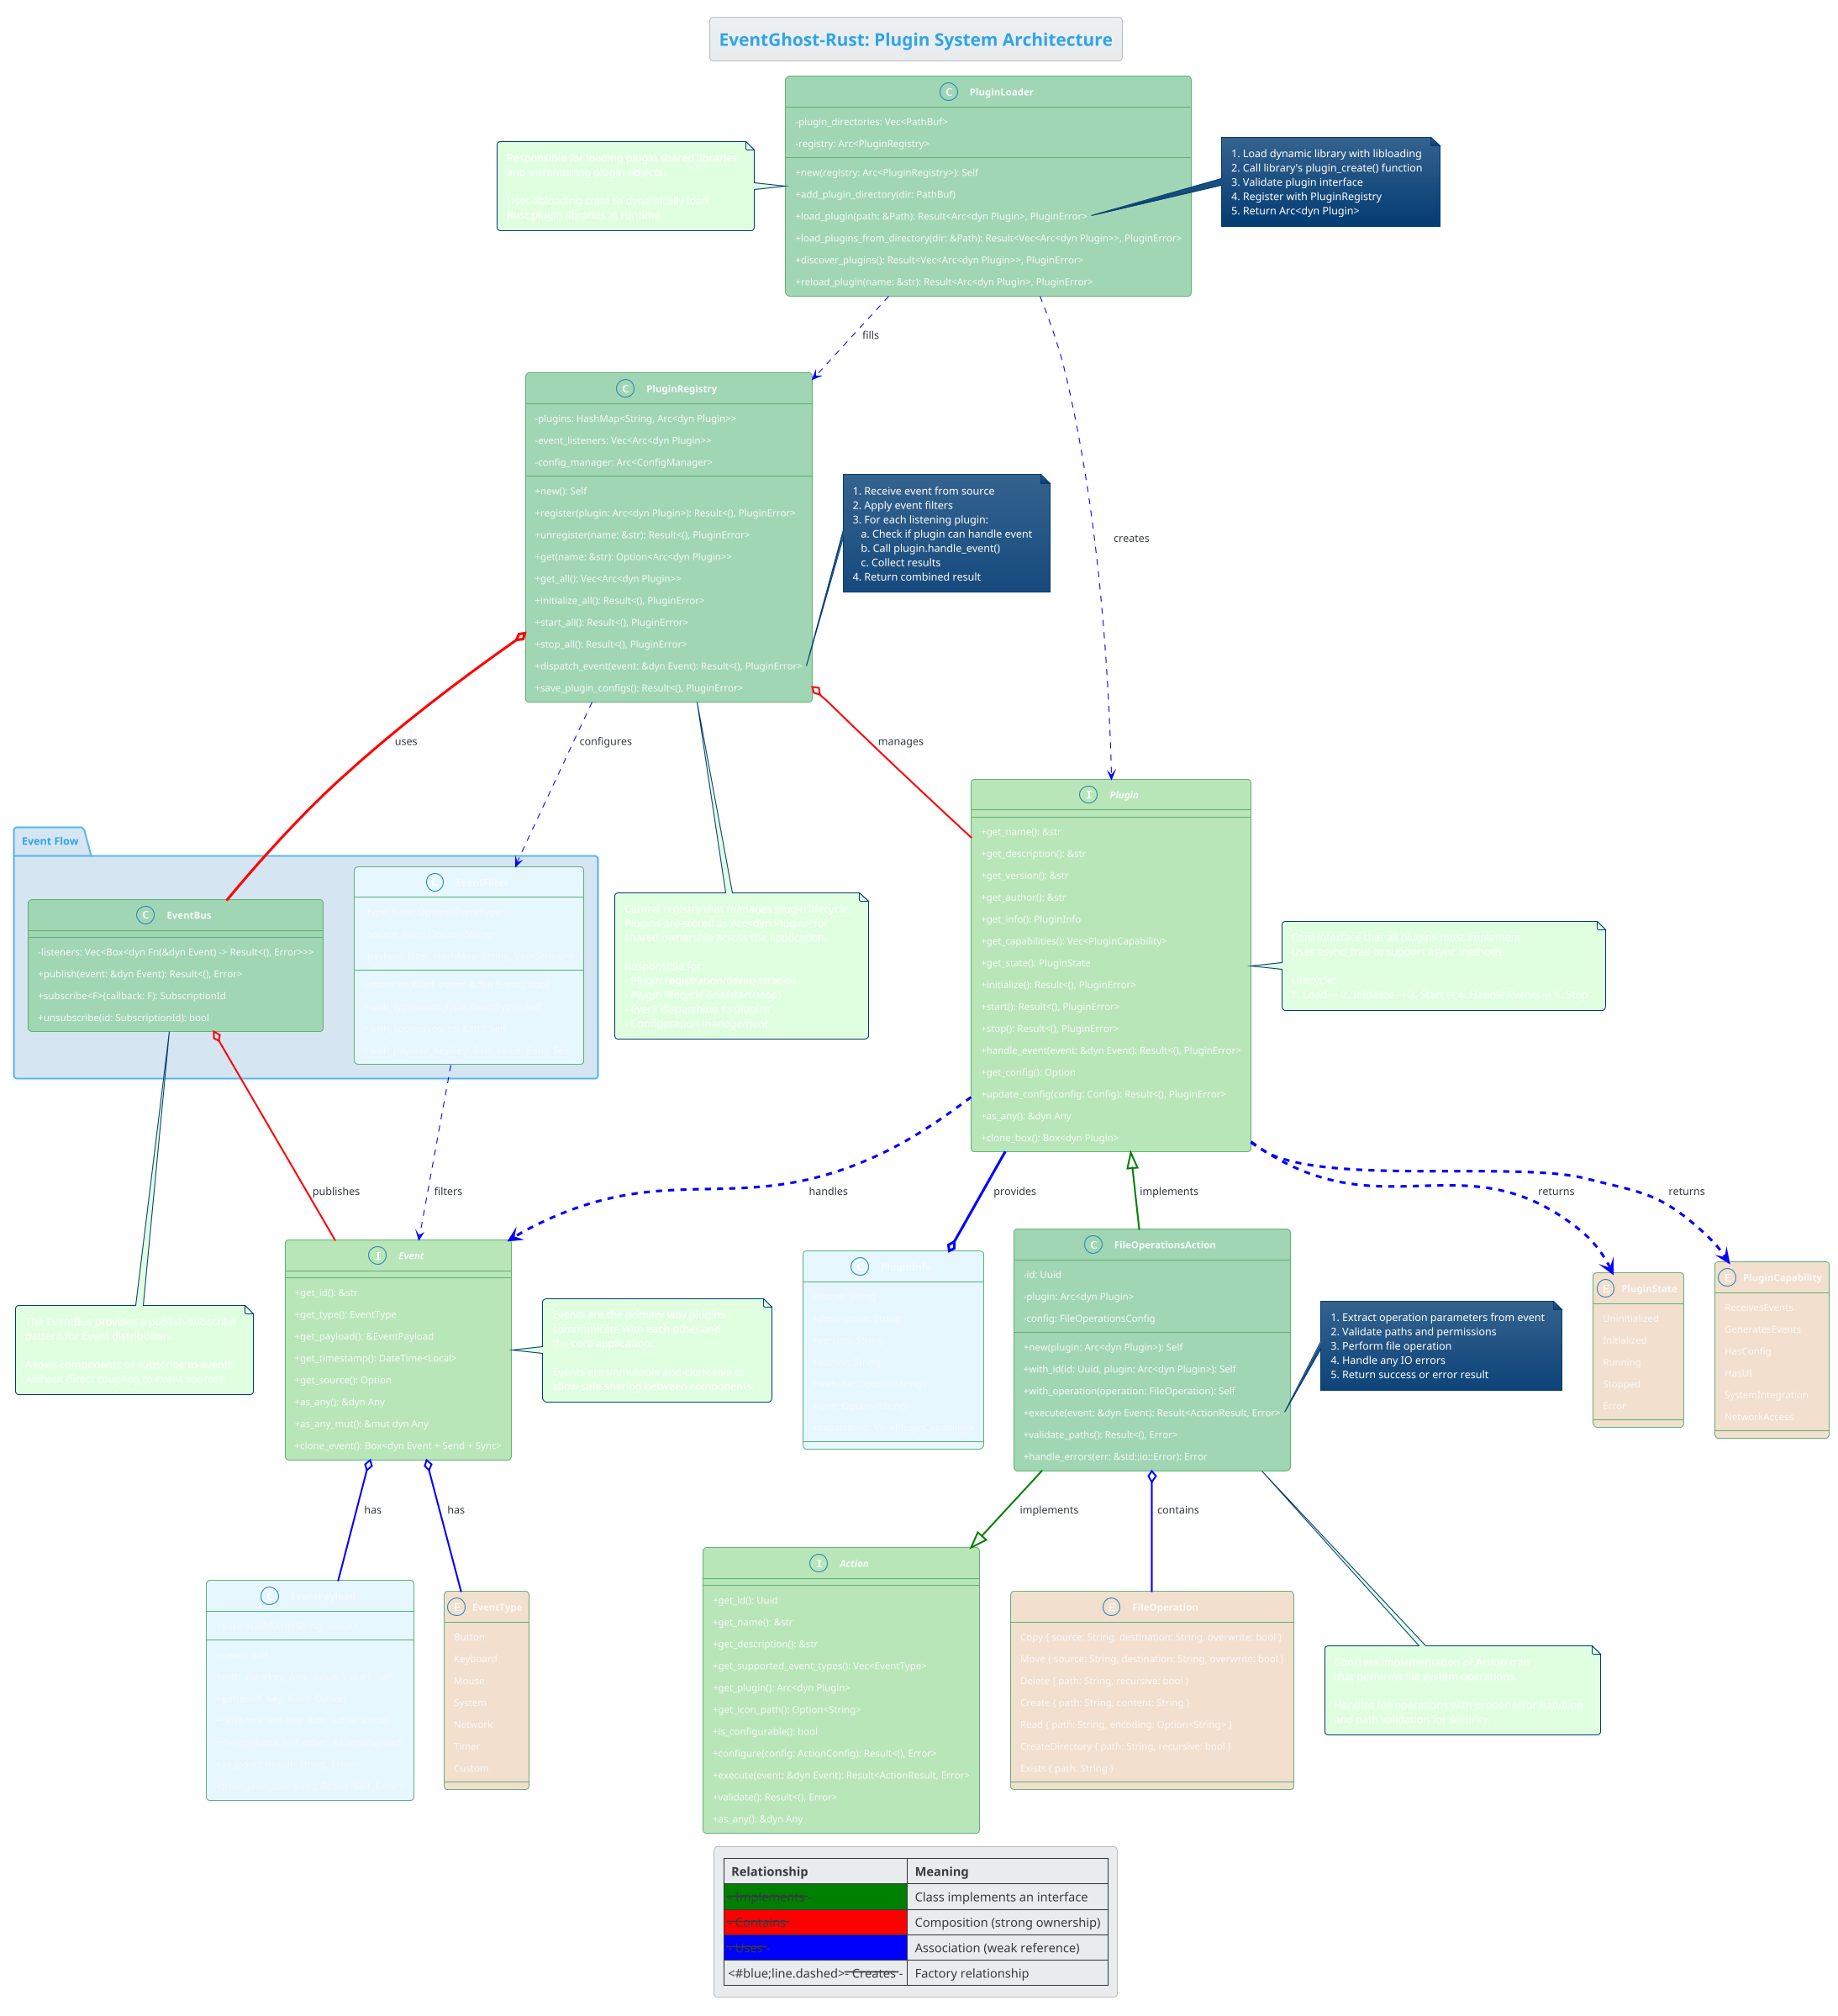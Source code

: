 @startuml EventGhost Plugin System
!theme cerulean
skinparam classAttributeIconSize 0
skinparam classFontStyle bold
skinparam classBackgroundColor #FEFEFE
skinparam classBorderColor #63B175
skinparam InterfaceBackgroundColor #B8E6B8
skinparam EnumBackgroundColor #F2DFCE
skinparam ArrowColor #0066CC
skinparam packageBackgroundColor #F5F5F5

' Plugin System architecture of the EventGhost-Rust project

title EventGhost-Rust: Plugin System Architecture

' Define main components of the plugin system

interface Plugin #B8E6B8 {
  +get_name(): &str
  +get_description(): &str
  +get_version(): &str
  +get_author(): &str
  +get_info(): PluginInfo
  +get_capabilities(): Vec<PluginCapability>
  +get_state(): PluginState
  +initialize(): Result<(), PluginError>
  +start(): Result<(), PluginError>
  +stop(): Result<(), PluginError>
  +handle_event(event: &dyn Event): Result<(), PluginError>
  +get_config(): Option<&Config>
  +update_config(config: Config): Result<(), PluginError>
  +as_any(): &dyn Any
  +clone_box(): Box<dyn Plugin>
}

enum PluginState #F2DFCE {
  Uninitialized
  Initialized
  Running
  Stopped
  Error
}

enum PluginCapability #F2DFCE {
  ReceivesEvents
  GeneratesEvents
  HasConfig
  HasUI
  SystemIntegration
  NetworkAccess
}

class PluginInfo #E6F7FF {
  +name: String
  +description: String
  +version: String
  +author: String
  +website: Option<String>
  +icon: Option<String>
  +capabilities: Vec<PluginCapability>
}

class PluginRegistry #A0D6B4 {
  -plugins: HashMap<String, Arc<dyn Plugin>>
  -event_listeners: Vec<Arc<dyn Plugin>>
  -config_manager: Arc<ConfigManager>
  +new(): Self
  +register(plugin: Arc<dyn Plugin>): Result<(), PluginError>
  +unregister(name: &str): Result<(), PluginError>
  +get(name: &str): Option<Arc<dyn Plugin>>
  +get_all(): Vec<Arc<dyn Plugin>>
  +initialize_all(): Result<(), PluginError>
  +start_all(): Result<(), PluginError>
  +stop_all(): Result<(), PluginError>
  +dispatch_event(event: &dyn Event): Result<(), PluginError>
  +save_plugin_configs(): Result<(), PluginError>
}

class PluginLoader #A0D6B4 {
  -plugin_directories: Vec<PathBuf>
  -registry: Arc<PluginRegistry>
  +new(registry: Arc<PluginRegistry>): Self
  +add_plugin_directory(dir: PathBuf)
  +load_plugin(path: &Path): Result<Arc<dyn Plugin>, PluginError>
  +load_plugins_from_directory(dir: &Path): Result<Vec<Arc<dyn Plugin>>, PluginError>
  +discover_plugins(): Result<Vec<Arc<dyn Plugin>>, PluginError>
  +reload_plugin(name: &str): Result<Arc<dyn Plugin>, PluginError>
}

interface Event #B8E6B8 {
  +get_id(): &str
  +get_type(): EventType
  +get_payload(): &EventPayload
  +get_timestamp(): DateTime<Local>
  +get_source(): Option<&str>
  +as_any(): &dyn Any
  +as_any_mut(): &mut dyn Any
  +clone_event(): Box<dyn Event + Send + Sync>
}

interface Action #B8E6B8 {
  +get_id(): Uuid
  +get_name(): &str
  +get_description(): &str
  +get_supported_event_types(): Vec<EventType>
  +get_plugin(): Arc<dyn Plugin>
  +get_icon_path(): Option<String>
  +is_configurable(): bool
  +configure(config: ActionConfig): Result<(), Error>
  +execute(event: &dyn Event): Result<ActionResult, Error>
  +validate(): Result<(), Error>
  +as_any(): &dyn Any
}

class EventPayload #E6F7FF {
  +data: HashMap<String, Value>
  +new(): Self
  +with_data(key: &str, value: Value): Self
  +get(&self, key: &str): Option<&Value>
  +set(&mut self, key: &str, value: Value)
  +merge(&mut self, other: &EventPayload)
  +as_json(): Result<String, Error>
  +from_json(json: &str): Result<Self, Error>
}

enum EventType #F2DFCE {
  Button
  Keyboard
  Mouse
  System
  Network
  Timer
  Custom
}

class FileOperationsAction #A0D6B4 {
  -id: Uuid
  -plugin: Arc<dyn Plugin>
  -config: FileOperationsConfig
  +new(plugin: Arc<dyn Plugin>): Self
  +with_id(id: Uuid, plugin: Arc<dyn Plugin>): Self
  +with_operation(operation: FileOperation): Self
  +execute(event: &dyn Event): Result<ActionResult, Error>
  +validate_paths(): Result<(), Error>
  +handle_errors(err: &std::io::Error): Error
}

enum FileOperation #F2DFCE {
  Copy { source: String, destination: String, overwrite: bool }
  Move { source: String, destination: String, overwrite: bool }
  Delete { path: String, recursive: bool }
  Create { path: String, content: String }
  Read { path: String, encoding: Option<String> }
  CreateDirectory { path: String, recursive: bool }
  Exists { path: String }
}

package "Event Flow" as EventFlow #D5E5F2 {
    class EventBus #A0D6B4 {
        -listeners: Vec<Box<dyn Fn(&dyn Event) -> Result<(), Error>>>
        +publish(event: &dyn Event): Result<(), Error>
        +subscribe<F>(callback: F): SubscriptionId
        +unsubscribe(id: SubscriptionId): bool
    }
    
    class EventFilter #E6F7FF {
        -type_filter: Option<EventType>
        -source_filter: Option<String>
        -payload_filter: HashMap<String, Vec<String>>
        +matches(&self, event: &dyn Event): bool
        +with_type(event_type: EventType): Self
        +with_source(source: &str): Self
        +with_payload_key(key: &str, value: &str): Self
    }
}

' Define relationships
Plugin <|.. FileOperationsAction #line:green;line.bold : implements

FileOperationsAction --|> Action #line:green;line.bold : implements
FileOperationsAction o-- FileOperation #line:blue;line.bold : contains

PluginRegistry o-- Plugin #line:red;line.bold : manages
PluginLoader ..> Plugin #line:blue;line.dashed : creates
PluginLoader ..> PluginRegistry #line:blue;line.dashed : fills

Plugin ..> Event #line:blue : handles
Plugin --o PluginInfo #line:blue : provides
Plugin ..> PluginState #line:blue : returns
Plugin ..> PluginCapability #line:blue : returns

Event o-- EventType #line:blue;line.bold : has
Event o-- EventPayload #line:blue;line.bold : has

EventFlow.EventBus o-- Event #line:red;line.bold : publishes
EventFlow.EventFilter ..> Event #line:blue;line.dashed : filters

PluginRegistry o-- EventFlow.EventBus #line:red : uses
PluginRegistry ..> EventFlow.EventFilter #line:blue;line.dashed : configures

' Sequence diagrams and process flows
note right of PluginRegistry::dispatch_event
  1. Receive event from source
  2. Apply event filters
  3. For each listening plugin:
     a. Check if plugin can handle event
     b. Call plugin.handle_event()
     c. Collect results
  4. Return combined result
end note

note right of PluginLoader::load_plugin
  1. Load dynamic library with libloading
  2. Call library's plugin_create() function
  3. Validate plugin interface
  4. Register with PluginRegistry
  5. Return Arc<dyn Plugin>
end note

note right of FileOperationsAction::execute
  1. Extract operation parameters from event
  2. Validate paths and permissions
  3. Perform file operation
  4. Handle any IO errors
  5. Return success or error result
end note

' Notes
note right of Plugin #E0FFE0
  Core interface that all plugins must implement.
  Uses async_trait to support async methods.
  
  Lifecycle:
  1. Load → 2. Initialize → 3. Start → 4. Handle Events → 5. Stop
end note

note bottom of PluginRegistry #E0FFE0
  Central registry that manages plugin lifecycle.
  Plugins are stored as Arc<dyn Plugin> for
  shared ownership across the application.
  
  Responsible for:
  - Plugin registration/deregistration
  - Plugin lifecycle (init/start/stop)
  - Event dispatching to plugins
  - Configuration management
end note

note bottom of FileOperationsAction #E0FFE0
  Concrete implementation of Action trait
  that performs file system operations.
  
  Handles file operations with proper error handling
  and path validation for security.
end note

note left of PluginLoader #E0FFE0
  Responsible for loading plugin shared libraries
  and instantiating plugin objects.
  
  Uses libloading crate to dynamically load
  Rust plugin libraries at runtime.
end note

note right of Event #E0FFE0
  Events are the primary way plugins
  communicate with each other and
  the core application.
  
  Events are immutable and cloneable to
  allow safe sharing between components.
end note

note bottom of EventFlow.EventBus #E0FFE0
  The EventBus provides a publish-subscribe
  pattern for Event distribution.
  
  Allows components to subscribe to events
  without direct coupling to event sources.
end note

' Color legend
legend right
  |= Component Type |= Purpose |
  |<#B8E6B8>| Core Interfaces | 
  |<#A0D6B4>| Main Plugin System Classes |
  |<#E6F7FF>| Data Structures |
  |<#F2DFCE>| Enums & Constants |
endlegend

' Relationship legend
legend bottom
  |= Relationship |= Meaning |
  |<#green>--- Implements ---| Class implements an interface |
  |<#red>--- Contains ---| Composition (strong ownership) |
  |<#blue>--- Uses ---| Association (weak reference) |
  |<#blue;line.dashed>--- Creates ---| Factory relationship |
endlegend

@enduml 